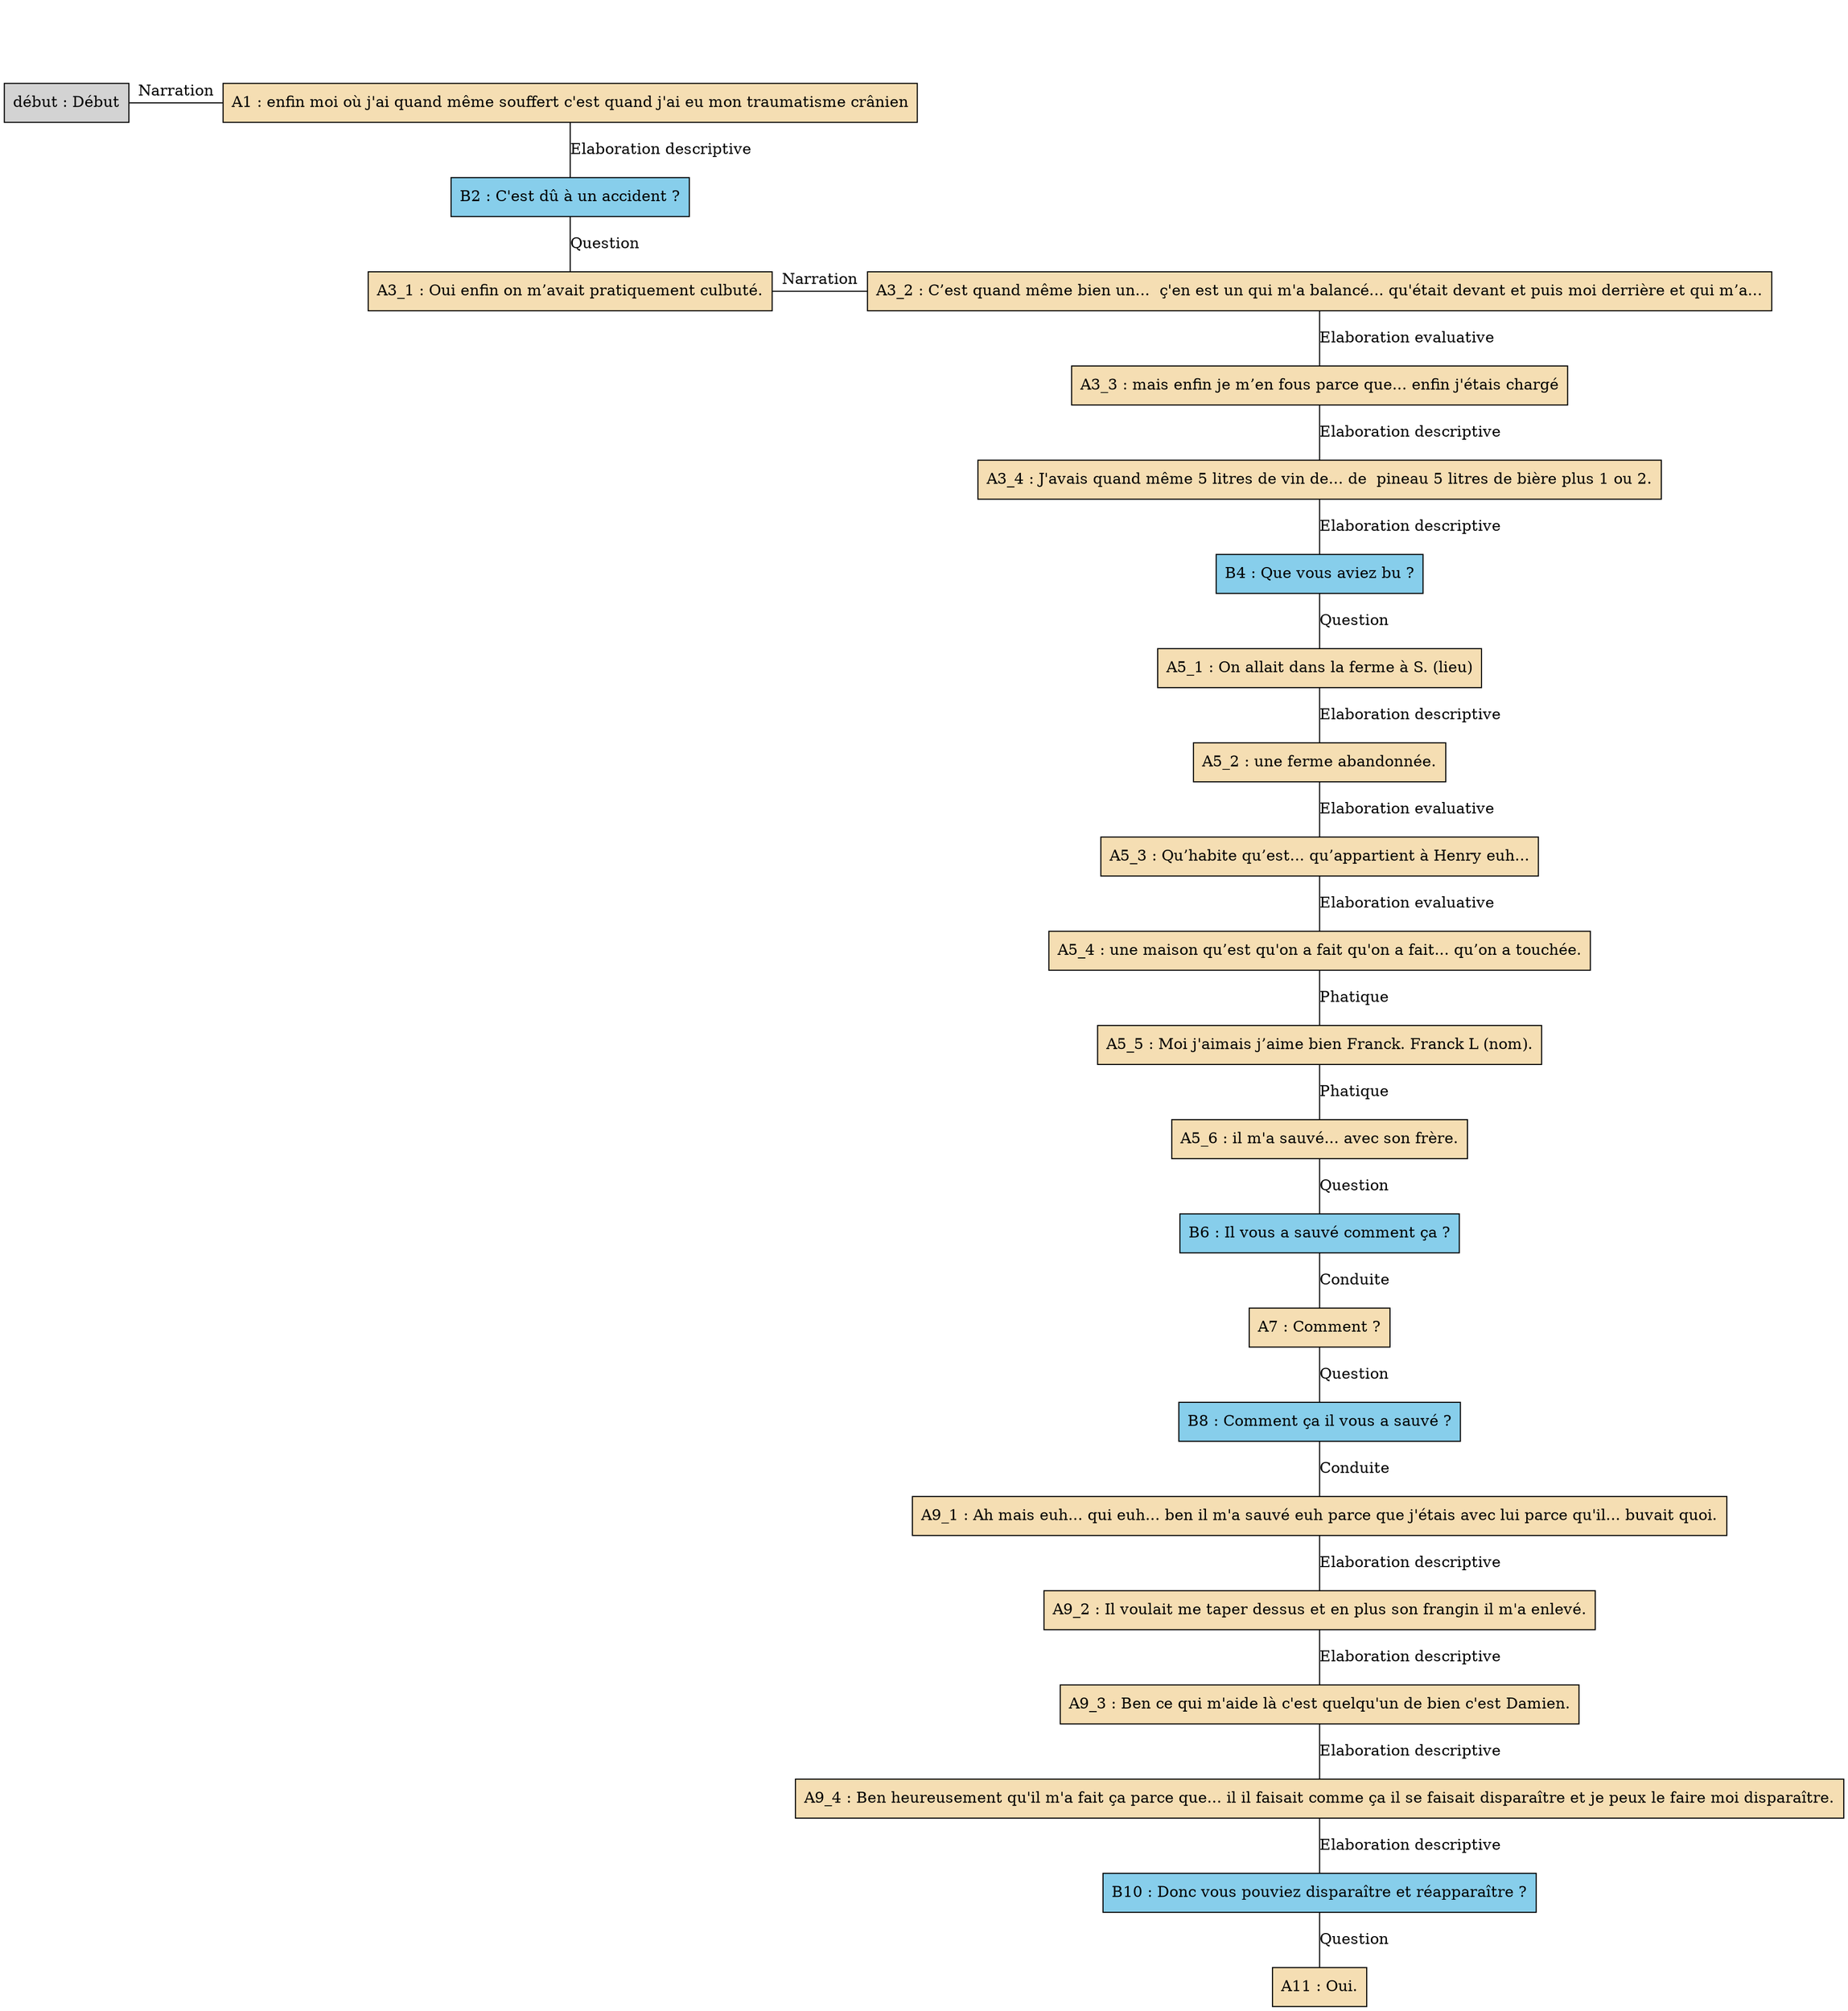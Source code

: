 digraph "Sauveur_-_E06" {
	node [shape=box style=filled]
	newrank=true
	zero [style=invis]
	"début" [label="début : Début"]
	A1 [label="A1 : enfin moi où j'ai quand même souffert c'est quand j'ai eu mon traumatisme crânien" fillcolor=wheat]
	B2 [label="B2 : C'est dû à un accident ?" fillcolor=skyblue]
	A3_1 [label="A3_1 : Oui enfin on m’avait pratiquement culbuté." fillcolor=wheat]
	A3_2 [label="A3_2 : C’est quand même bien un...  ç'en est un qui m'a balancé... qu'était devant et puis moi derrière et qui m’a..." fillcolor=wheat]
	A3_3 [label="A3_3 : mais enfin je m’en fous parce que... enfin j'étais chargé" fillcolor=wheat]
	A3_4 [label="A3_4 : J'avais quand même 5 litres de vin de... de  pineau 5 litres de bière plus 1 ou 2." fillcolor=wheat]
	B4 [label="B4 : Que vous aviez bu ?" fillcolor=skyblue]
	A5_1 [label="A5_1 : On allait dans la ferme à S. (lieu)" fillcolor=wheat]
	A5_2 [label="A5_2 : une ferme abandonnée." fillcolor=wheat]
	A5_3 [label="A5_3 : Qu’habite qu’est... qu’appartient à Henry euh..." fillcolor=wheat]
	A5_4 [label="A5_4 : une maison qu’est qu'on a fait qu'on a fait... qu’on a touchée." fillcolor=wheat]
	A5_5 [label="A5_5 : Moi j'aimais j’aime bien Franck. Franck L (nom)." fillcolor=wheat]
	A5_6 [label="A5_6 : il m'a sauvé... avec son frère." fillcolor=wheat]
	B6 [label="B6 : Il vous a sauvé comment ça ?" fillcolor=skyblue]
	A7 [label="A7 : Comment ?" fillcolor=wheat]
	B8 [label="B8 : Comment ça il vous a sauvé ?" fillcolor=skyblue]
	A9_1 [label="A9_1 : Ah mais euh... qui euh... ben il m'a sauvé euh parce que j'étais avec lui parce qu'il... buvait quoi." fillcolor=wheat]
	A9_2 [label="A9_2 : Il voulait me taper dessus et en plus son frangin il m'a enlevé." fillcolor=wheat]
	A9_3 [label="A9_3 : Ben ce qui m'aide là c'est quelqu'un de bien c'est Damien." fillcolor=wheat]
	A9_4 [label="A9_4 : Ben heureusement qu'il m'a fait ça parce que... il il faisait comme ça il se faisait disparaître et je peux le faire moi disparaître." fillcolor=wheat]
	B10 [label="B10 : Donc vous pouviez disparaître et réapparaître ?" fillcolor=skyblue]
	A11 [label="A11 : Oui." fillcolor=wheat]
	zero -> "début" [label="" style=invis]
	zero -> A1 [style=invis weight=1]
	"début" -> A1 [label=Narration constraint=false dir=none]
	B2 -> A3_1 [label=Question dir=none weight=2]
	A1 -> B2 [label="Elaboration descriptive" dir=none weight=2]
	B2 -> A3_2 [style=invis weight=1]
	A3_1 -> A3_2 [label=Narration constraint=false dir=none]
	A3_2 -> A3_3 [label="Elaboration evaluative" dir=none weight=2]
	A3_3 -> A3_4 [label="Elaboration descriptive" dir=none weight=2]
	A3_4 -> B4 [label="Elaboration descriptive" dir=none weight=2]
	B4 -> A5_1 [label=Question dir=none weight=2]
	A5_1 -> A5_2 [label="Elaboration descriptive" dir=none weight=2]
	A5_2 -> A5_3 [label="Elaboration evaluative" dir=none weight=2]
	A5_3 -> A5_4 [label="Elaboration evaluative" dir=none weight=2]
	A5_4 -> A5_5 [label=Phatique dir=none weight=2]
	A5_5 -> A5_6 [label=Phatique dir=none weight=2]
	A5_6 -> B6 [label=Question dir=none weight=2]
	B6 -> A7 [label=Conduite dir=none weight=2]
	A7 -> B8 [label=Question dir=none weight=2]
	B10 -> A11 [label=Question dir=none weight=2]
	B8 -> A9_1 [label=Conduite dir=none weight=2]
	A9_1 -> A9_2 [label="Elaboration descriptive" dir=none weight=2]
	A9_2 -> A9_3 [label="Elaboration descriptive" dir=none weight=2]
	A9_3 -> A9_4 [label="Elaboration descriptive" dir=none weight=2]
	A9_4 -> B10 [label="Elaboration descriptive" dir=none weight=2]
}
